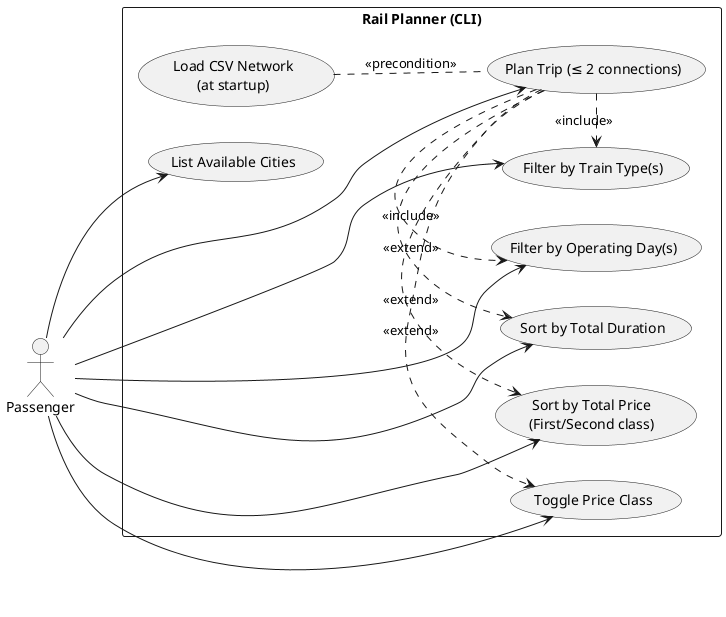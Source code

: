 @startuml use case diagram
left to right direction
actor Passenger as User

rectangle "Rail Planner (CLI)" {
  usecase "Load CSV Network\n(at startup)" as UC_Load
  usecase "List Available Cities" as UC_List
  usecase "Plan Trip (≤ 2 connections)" as UC_Plan
  usecase "Filter by Train Type(s)" as UC_FilterType
  usecase "Filter by Operating Day(s)" as UC_FilterDay
  usecase "Sort by Total Duration" as UC_SortDur
  usecase "Sort by Total Price\n(First/Second class)" as UC_SortPrice
  usecase "Toggle Price Class" as UC_Toggle
}

User --> UC_List
User --> UC_Plan
User --> UC_SortDur
User --> UC_SortPrice
User --> UC_Toggle
User --> UC_FilterType
User --> UC_FilterDay

UC_Plan .> UC_FilterType : <<include>>
UC_Plan .> UC_FilterDay  : <<include>>
UC_Plan .> UC_SortDur    : <<extend>>
UC_Plan .> UC_SortPrice  : <<extend>>
UC_Plan .> UC_Toggle     : <<extend>>
UC_Load .. UC_Plan       : <<precondition>>
@enduml
